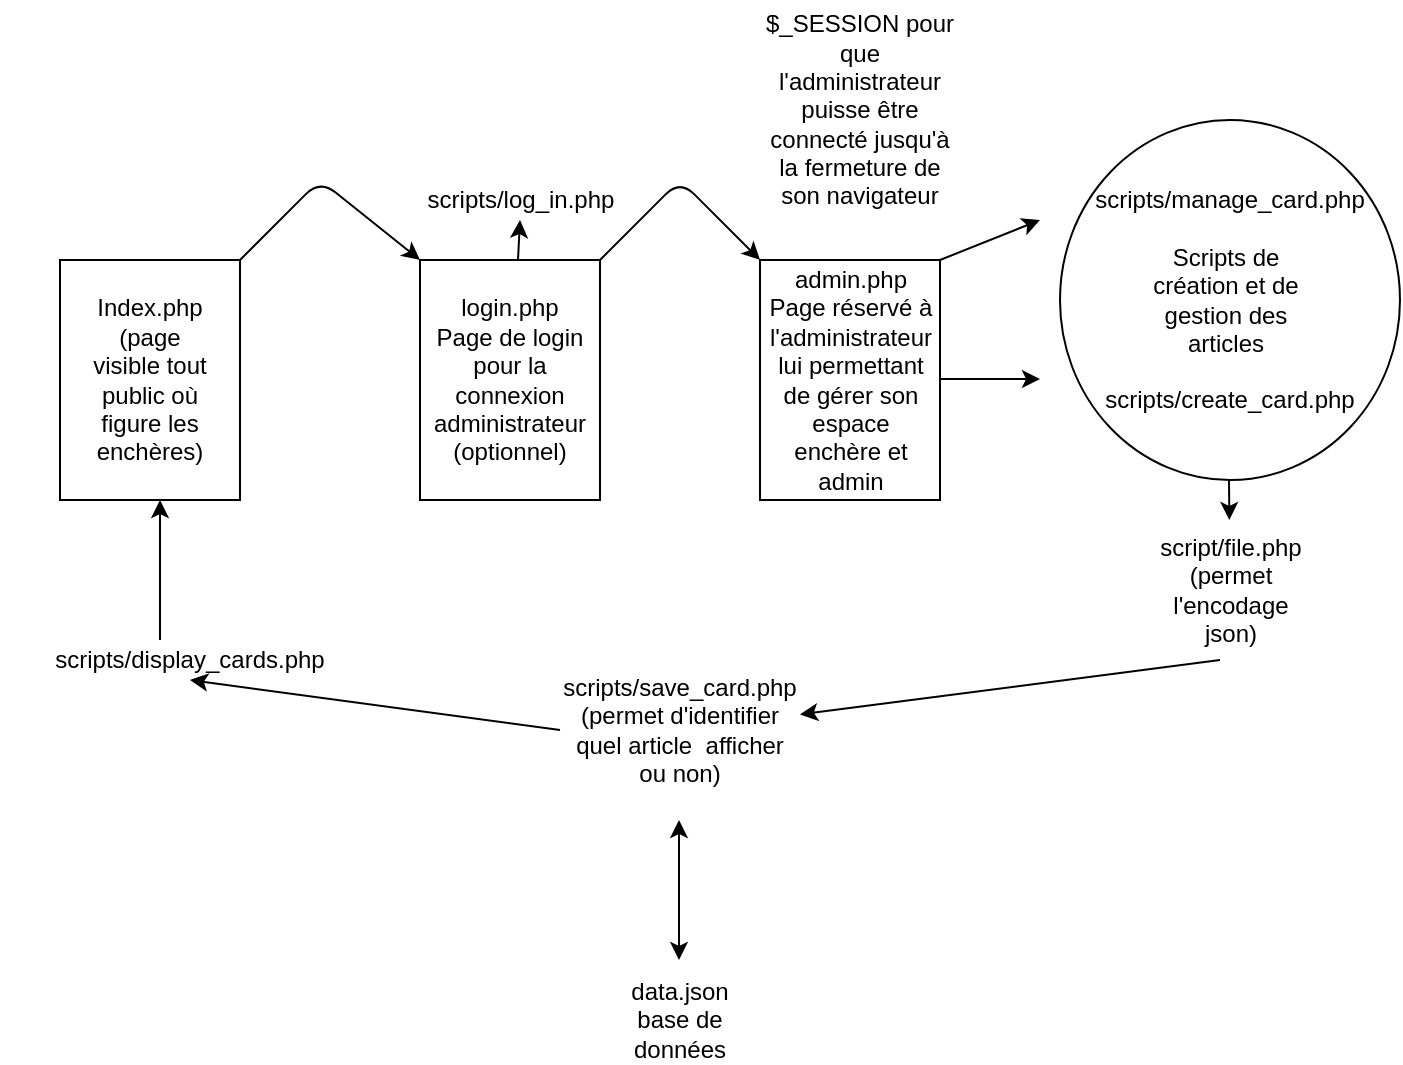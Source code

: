 <mxfile version="13.10.4"><diagram id="lwmk2E5ufE8LVdrBwO59" name="Page-1"><mxGraphModel dx="834" dy="1587" grid="1" gridSize="10" guides="1" tooltips="1" connect="1" arrows="1" fold="1" page="1" pageScale="1" pageWidth="827" pageHeight="1169" math="0" shadow="0"><root><mxCell id="0"/><mxCell id="1" parent="0"/><mxCell id="9s8wtDBAqmLAGz35xAeB-27" value="" style="ellipse;whiteSpace=wrap;html=1;" vertex="1" parent="1"><mxGeometry x="650" y="40" width="170" height="180" as="geometry"/></mxCell><mxCell id="9s8wtDBAqmLAGz35xAeB-2" value="" style="rounded=0;whiteSpace=wrap;html=1;" vertex="1" parent="1"><mxGeometry x="150" y="110" width="90" height="120" as="geometry"/></mxCell><mxCell id="9s8wtDBAqmLAGz35xAeB-3" value="&lt;div&gt;Index.php (page visible tout public où figure les enchères)&lt;/div&gt;" style="text;html=1;strokeColor=none;fillColor=none;align=center;verticalAlign=middle;whiteSpace=wrap;rounded=0;" vertex="1" parent="1"><mxGeometry x="165" y="120" width="60" height="100" as="geometry"/></mxCell><mxCell id="9s8wtDBAqmLAGz35xAeB-5" value="" style="rounded=0;whiteSpace=wrap;html=1;" vertex="1" parent="1"><mxGeometry x="330" y="110" width="90" height="120" as="geometry"/></mxCell><mxCell id="9s8wtDBAqmLAGz35xAeB-6" value="" style="rounded=0;whiteSpace=wrap;html=1;" vertex="1" parent="1"><mxGeometry x="500" y="110" width="90" height="120" as="geometry"/></mxCell><mxCell id="9s8wtDBAqmLAGz35xAeB-7" value="login.php &lt;br&gt;&lt;div&gt;Page de login pour la connexion administrateur (optionnel)&lt;/div&gt;" style="text;html=1;strokeColor=none;fillColor=none;align=center;verticalAlign=middle;whiteSpace=wrap;rounded=0;" vertex="1" parent="1"><mxGeometry x="335" y="130" width="80" height="80" as="geometry"/></mxCell><mxCell id="9s8wtDBAqmLAGz35xAeB-9" value="&lt;div&gt;admin.php Page réservé à l'administrateur lui permettant de gérer son espace enchère et admin&lt;/div&gt;" style="text;html=1;strokeColor=none;fillColor=none;align=center;verticalAlign=middle;whiteSpace=wrap;rounded=0;" vertex="1" parent="1"><mxGeometry x="502.5" y="115" width="85" height="110" as="geometry"/></mxCell><mxCell id="9s8wtDBAqmLAGz35xAeB-11" value="" style="endArrow=classic;html=1;exitX=1;exitY=0;exitDx=0;exitDy=0;entryX=0;entryY=0;entryDx=0;entryDy=0;" edge="1" parent="1" source="9s8wtDBAqmLAGz35xAeB-2" target="9s8wtDBAqmLAGz35xAeB-5"><mxGeometry width="50" height="50" relative="1" as="geometry"><mxPoint x="400" y="270" as="sourcePoint"/><mxPoint x="450" y="220" as="targetPoint"/><Array as="points"><mxPoint x="280" y="70"/></Array></mxGeometry></mxCell><mxCell id="9s8wtDBAqmLAGz35xAeB-12" value="" style="endArrow=classic;html=1;entryX=0;entryY=0;entryDx=0;entryDy=0;exitX=1;exitY=0;exitDx=0;exitDy=0;" edge="1" parent="1" source="9s8wtDBAqmLAGz35xAeB-5" target="9s8wtDBAqmLAGz35xAeB-6"><mxGeometry width="50" height="50" relative="1" as="geometry"><mxPoint x="400" y="210" as="sourcePoint"/><mxPoint x="450" y="160" as="targetPoint"/><Array as="points"><mxPoint x="460" y="70"/></Array></mxGeometry></mxCell><mxCell id="9s8wtDBAqmLAGz35xAeB-16" value="" style="endArrow=classic;html=1;" edge="1" parent="1"><mxGeometry width="50" height="50" relative="1" as="geometry"><mxPoint x="590" y="110" as="sourcePoint"/><mxPoint x="640" y="90" as="targetPoint"/></mxGeometry></mxCell><mxCell id="9s8wtDBAqmLAGz35xAeB-17" value="" style="endArrow=classic;html=1;" edge="1" parent="1"><mxGeometry width="50" height="50" relative="1" as="geometry"><mxPoint x="590" y="169.5" as="sourcePoint"/><mxPoint x="640" y="169.5" as="targetPoint"/></mxGeometry></mxCell><mxCell id="9s8wtDBAqmLAGz35xAeB-19" value="&lt;div&gt;scripts/manage_card.php&lt;/div&gt;" style="text;html=1;strokeColor=none;fillColor=none;align=center;verticalAlign=middle;whiteSpace=wrap;rounded=0;" vertex="1" parent="1"><mxGeometry x="665" y="70" width="140" height="20" as="geometry"/></mxCell><mxCell id="9s8wtDBAqmLAGz35xAeB-20" value="scripts/create_card.php" style="text;html=1;strokeColor=none;fillColor=none;align=center;verticalAlign=middle;whiteSpace=wrap;rounded=0;" vertex="1" parent="1"><mxGeometry x="665" y="170" width="140" height="20" as="geometry"/></mxCell><mxCell id="9s8wtDBAqmLAGz35xAeB-22" value="" style="endArrow=classic;html=1;" edge="1" parent="1" target="9s8wtDBAqmLAGz35xAeB-24"><mxGeometry width="50" height="50" relative="1" as="geometry"><mxPoint x="379" y="110" as="sourcePoint"/><mxPoint x="379" y="80" as="targetPoint"/></mxGeometry></mxCell><mxCell id="9s8wtDBAqmLAGz35xAeB-24" value="&lt;div&gt;scripts/log_in.php&lt;/div&gt;" style="text;html=1;strokeColor=none;fillColor=none;align=center;verticalAlign=middle;whiteSpace=wrap;rounded=0;" vertex="1" parent="1"><mxGeometry x="330" y="70" width="101" height="20" as="geometry"/></mxCell><mxCell id="9s8wtDBAqmLAGz35xAeB-25" value="" style="endArrow=classic;html=1;" edge="1" parent="1"><mxGeometry width="50" height="50" relative="1" as="geometry"><mxPoint x="200" y="300" as="sourcePoint"/><mxPoint x="200" y="230" as="targetPoint"/></mxGeometry></mxCell><mxCell id="9s8wtDBAqmLAGz35xAeB-26" value="scripts/display_cards.php" style="text;html=1;strokeColor=none;fillColor=none;align=center;verticalAlign=middle;whiteSpace=wrap;rounded=0;" vertex="1" parent="1"><mxGeometry x="120" y="300" width="190" height="20" as="geometry"/></mxCell><mxCell id="9s8wtDBAqmLAGz35xAeB-28" value="" style="endArrow=classic;html=1;" edge="1" parent="1" target="9s8wtDBAqmLAGz35xAeB-29"><mxGeometry width="50" height="50" relative="1" as="geometry"><mxPoint x="734.5" y="220" as="sourcePoint"/><mxPoint x="735" y="260" as="targetPoint"/></mxGeometry></mxCell><mxCell id="9s8wtDBAqmLAGz35xAeB-29" value="&lt;div&gt;script/file.php (permet l'encodage json)&lt;/div&gt;" style="text;html=1;strokeColor=none;fillColor=none;align=center;verticalAlign=middle;whiteSpace=wrap;rounded=0;" vertex="1" parent="1"><mxGeometry x="697.5" y="240" width="75" height="70" as="geometry"/></mxCell><mxCell id="9s8wtDBAqmLAGz35xAeB-30" value="" style="endArrow=classic;html=1;" edge="1" parent="1" target="9s8wtDBAqmLAGz35xAeB-31"><mxGeometry width="50" height="50" relative="1" as="geometry"><mxPoint x="730" y="310" as="sourcePoint"/><mxPoint x="700" y="360" as="targetPoint"/></mxGeometry></mxCell><mxCell id="9s8wtDBAqmLAGz35xAeB-31" value="scripts/save_card.php (permet d'identifier quel article&amp;nbsp; afficher ou non)" style="text;html=1;strokeColor=none;fillColor=none;align=center;verticalAlign=middle;whiteSpace=wrap;rounded=0;" vertex="1" parent="1"><mxGeometry x="400" y="310" width="120" height="70" as="geometry"/></mxCell><mxCell id="9s8wtDBAqmLAGz35xAeB-32" value="" style="endArrow=classic;html=1;exitX=0;exitY=0.5;exitDx=0;exitDy=0;entryX=0.5;entryY=1;entryDx=0;entryDy=0;" edge="1" parent="1" source="9s8wtDBAqmLAGz35xAeB-31" target="9s8wtDBAqmLAGz35xAeB-26"><mxGeometry width="50" height="50" relative="1" as="geometry"><mxPoint x="390" y="290" as="sourcePoint"/><mxPoint x="440" y="240" as="targetPoint"/></mxGeometry></mxCell><mxCell id="9s8wtDBAqmLAGz35xAeB-33" value="&lt;div&gt;Scripts de création et de gestion des articles&lt;/div&gt;" style="text;html=1;strokeColor=none;fillColor=none;align=center;verticalAlign=middle;whiteSpace=wrap;rounded=0;" vertex="1" parent="1"><mxGeometry x="692.5" y="100" width="80" height="60" as="geometry"/></mxCell><mxCell id="9s8wtDBAqmLAGz35xAeB-37" value="" style="endArrow=classic;startArrow=classic;html=1;" edge="1" parent="1"><mxGeometry width="50" height="50" relative="1" as="geometry"><mxPoint x="459.5" y="460" as="sourcePoint"/><mxPoint x="459.5" y="390" as="targetPoint"/></mxGeometry></mxCell><mxCell id="9s8wtDBAqmLAGz35xAeB-38" value="&lt;div&gt;data.json&lt;/div&gt;&lt;div&gt;base de données&lt;br&gt;&lt;/div&gt;" style="text;html=1;strokeColor=none;fillColor=none;align=center;verticalAlign=middle;whiteSpace=wrap;rounded=0;" vertex="1" parent="1"><mxGeometry x="435" y="470" width="50" height="40" as="geometry"/></mxCell><mxCell id="9s8wtDBAqmLAGz35xAeB-39" value="$_SESSION pour que l'administrateur puisse être connecté jusqu'à la fermeture de son navigateur" style="text;html=1;strokeColor=none;fillColor=none;align=center;verticalAlign=middle;whiteSpace=wrap;rounded=0;" vertex="1" parent="1"><mxGeometry x="500" y="-20" width="100" height="110" as="geometry"/></mxCell></root></mxGraphModel></diagram></mxfile>